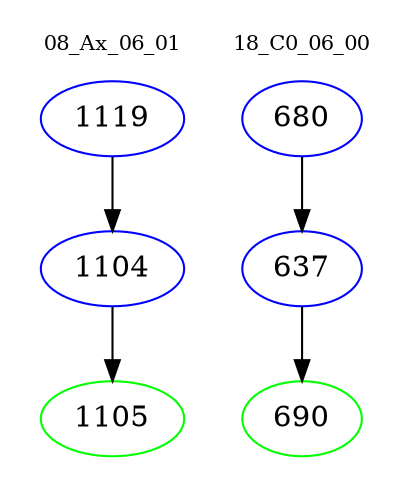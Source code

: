 digraph{
subgraph cluster_0 {
color = white
label = "08_Ax_06_01";
fontsize=10;
T0_1119 [label="1119", color="blue"]
T0_1119 -> T0_1104 [color="black"]
T0_1104 [label="1104", color="blue"]
T0_1104 -> T0_1105 [color="black"]
T0_1105 [label="1105", color="green"]
}
subgraph cluster_1 {
color = white
label = "18_C0_06_00";
fontsize=10;
T1_680 [label="680", color="blue"]
T1_680 -> T1_637 [color="black"]
T1_637 [label="637", color="blue"]
T1_637 -> T1_690 [color="black"]
T1_690 [label="690", color="green"]
}
}
